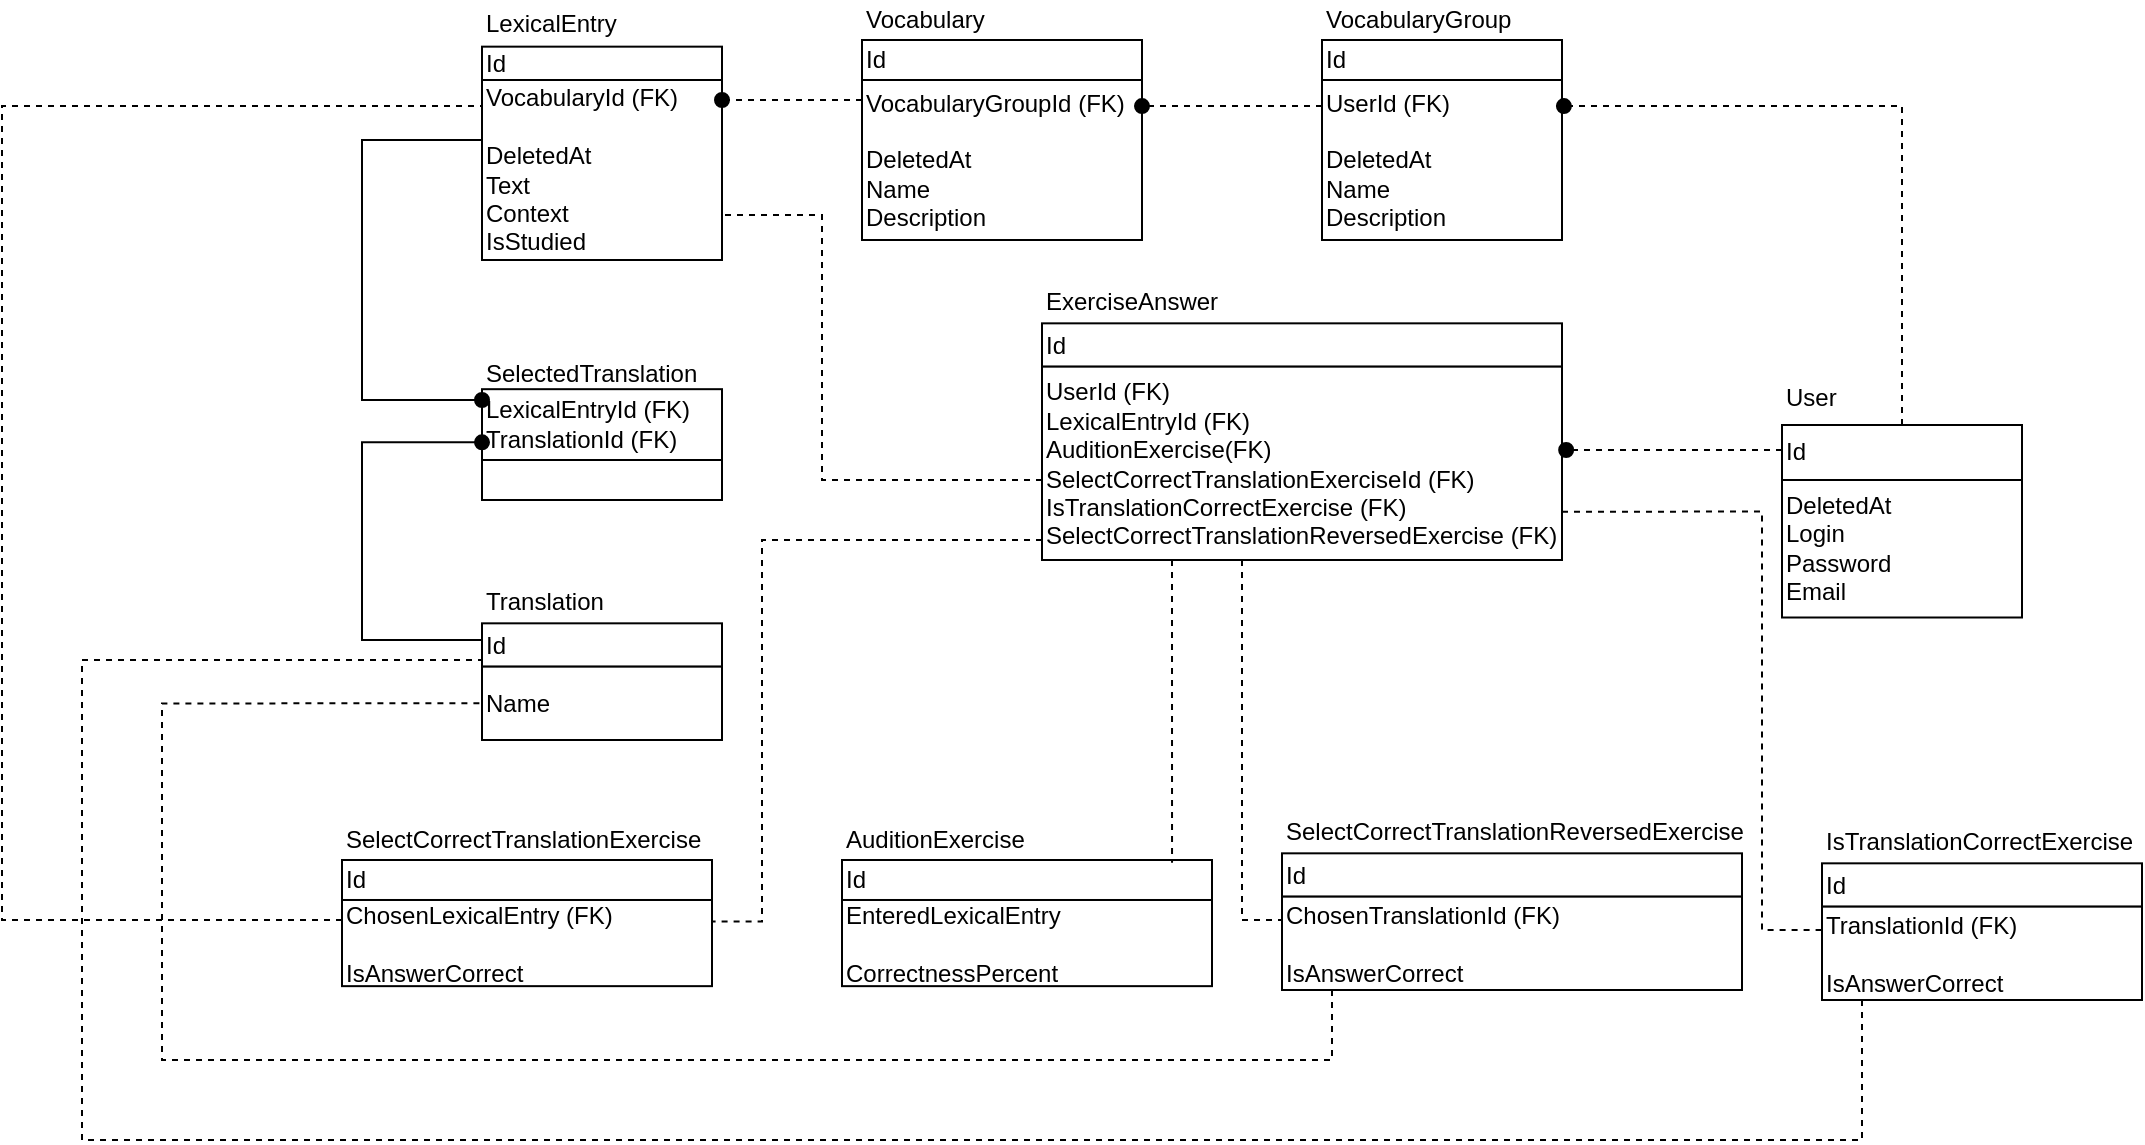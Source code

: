 <mxfile version="14.8.0" type="device"><diagram id="fXVcH7iNR__MrLPiapej" name="Page-1"><mxGraphModel dx="1422" dy="762" grid="1" gridSize="10" guides="1" tooltips="1" connect="1" arrows="1" fold="1" page="1" pageScale="1" pageWidth="1169" pageHeight="1654" math="0" shadow="0"><root><mxCell id="0"/><mxCell id="1" parent="0"/><mxCell id="o7fKMGtFQ-6al6gCFlLX-10" value="" style="group" parent="1" vertex="1" connectable="0"><mxGeometry x="750" y="90" width="120" height="120" as="geometry"/></mxCell><mxCell id="o7fKMGtFQ-6al6gCFlLX-2" value="VocabularyGroup" style="text;html=1;strokeColor=none;fillColor=none;align=left;verticalAlign=middle;whiteSpace=wrap;rounded=0;" parent="o7fKMGtFQ-6al6gCFlLX-10" vertex="1"><mxGeometry width="100" height="20" as="geometry"/></mxCell><mxCell id="o7fKMGtFQ-6al6gCFlLX-7" value="Id" style="rounded=0;whiteSpace=wrap;html=1;align=left;" parent="o7fKMGtFQ-6al6gCFlLX-10" vertex="1"><mxGeometry y="20" width="120" height="20" as="geometry"/></mxCell><mxCell id="o7fKMGtFQ-6al6gCFlLX-9" value="UserId (FK)&lt;br&gt;&lt;br&gt;DeletedAt&lt;br&gt;Name&lt;br&gt;Description&lt;br&gt;" style="rounded=0;whiteSpace=wrap;html=1;align=left;" parent="o7fKMGtFQ-6al6gCFlLX-10" vertex="1"><mxGeometry y="40" width="120" height="80" as="geometry"/></mxCell><mxCell id="o7fKMGtFQ-6al6gCFlLX-8" style="edgeStyle=orthogonalEdgeStyle;rounded=0;orthogonalLoop=1;jettySize=auto;html=1;exitX=0.5;exitY=1;exitDx=0;exitDy=0;" parent="o7fKMGtFQ-6al6gCFlLX-10" source="o7fKMGtFQ-6al6gCFlLX-7" target="o7fKMGtFQ-6al6gCFlLX-7" edge="1"><mxGeometry relative="1" as="geometry"/></mxCell><mxCell id="o7fKMGtFQ-6al6gCFlLX-11" value="" style="group" parent="1" vertex="1" connectable="0"><mxGeometry x="980" y="275" width="120" height="165" as="geometry"/></mxCell><mxCell id="o7fKMGtFQ-6al6gCFlLX-12" value="User" style="text;html=1;strokeColor=none;fillColor=none;align=left;verticalAlign=middle;whiteSpace=wrap;rounded=0;" parent="o7fKMGtFQ-6al6gCFlLX-11" vertex="1"><mxGeometry width="100" height="27.5" as="geometry"/></mxCell><mxCell id="o7fKMGtFQ-6al6gCFlLX-13" value="Id" style="rounded=0;whiteSpace=wrap;html=1;align=left;" parent="o7fKMGtFQ-6al6gCFlLX-11" vertex="1"><mxGeometry y="27.5" width="120" height="27.5" as="geometry"/></mxCell><mxCell id="o7fKMGtFQ-6al6gCFlLX-14" value="DeletedAt&lt;br&gt;Login&lt;br&gt;Password&lt;br&gt;Email" style="rounded=0;whiteSpace=wrap;html=1;align=left;" parent="o7fKMGtFQ-6al6gCFlLX-11" vertex="1"><mxGeometry y="55.0" width="120" height="68.75" as="geometry"/></mxCell><mxCell id="o7fKMGtFQ-6al6gCFlLX-15" style="edgeStyle=orthogonalEdgeStyle;rounded=0;orthogonalLoop=1;jettySize=auto;html=1;exitX=0.5;exitY=1;exitDx=0;exitDy=0;" parent="o7fKMGtFQ-6al6gCFlLX-11" source="o7fKMGtFQ-6al6gCFlLX-13" target="o7fKMGtFQ-6al6gCFlLX-13" edge="1"><mxGeometry relative="1" as="geometry"/></mxCell><mxCell id="o7fKMGtFQ-6al6gCFlLX-16" value="" style="group" parent="1" vertex="1" connectable="0"><mxGeometry x="520" y="90" width="140" height="120" as="geometry"/></mxCell><mxCell id="o7fKMGtFQ-6al6gCFlLX-17" value="Vocabulary" style="text;html=1;strokeColor=none;fillColor=none;align=left;verticalAlign=middle;whiteSpace=wrap;rounded=0;" parent="o7fKMGtFQ-6al6gCFlLX-16" vertex="1"><mxGeometry width="100" height="20" as="geometry"/></mxCell><mxCell id="o7fKMGtFQ-6al6gCFlLX-18" value="Id" style="rounded=0;whiteSpace=wrap;html=1;align=left;" parent="o7fKMGtFQ-6al6gCFlLX-16" vertex="1"><mxGeometry y="20" width="140" height="20" as="geometry"/></mxCell><mxCell id="o7fKMGtFQ-6al6gCFlLX-19" value="VocabularyGroupId (FK)&lt;br&gt;&lt;br&gt;DeletedAt&lt;br&gt;Name&lt;br&gt;Description" style="rounded=0;whiteSpace=wrap;html=1;align=left;" parent="o7fKMGtFQ-6al6gCFlLX-16" vertex="1"><mxGeometry y="40" width="140" height="80" as="geometry"/></mxCell><mxCell id="o7fKMGtFQ-6al6gCFlLX-20" style="edgeStyle=orthogonalEdgeStyle;rounded=0;orthogonalLoop=1;jettySize=auto;html=1;exitX=0.5;exitY=1;exitDx=0;exitDy=0;" parent="o7fKMGtFQ-6al6gCFlLX-16" source="o7fKMGtFQ-6al6gCFlLX-18" target="o7fKMGtFQ-6al6gCFlLX-18" edge="1"><mxGeometry relative="1" as="geometry"/></mxCell><mxCell id="o7fKMGtFQ-6al6gCFlLX-22" value="" style="group" parent="1" vertex="1" connectable="0"><mxGeometry x="330" y="90" width="120" height="140" as="geometry"/></mxCell><mxCell id="o7fKMGtFQ-6al6gCFlLX-23" value="LexicalEntry" style="text;html=1;strokeColor=none;fillColor=none;align=left;verticalAlign=middle;whiteSpace=wrap;rounded=0;" parent="o7fKMGtFQ-6al6gCFlLX-22" vertex="1"><mxGeometry width="100" height="23.333" as="geometry"/></mxCell><mxCell id="o7fKMGtFQ-6al6gCFlLX-24" value="Id" style="rounded=0;whiteSpace=wrap;html=1;align=left;" parent="o7fKMGtFQ-6al6gCFlLX-22" vertex="1"><mxGeometry y="23.33" width="120" height="16.67" as="geometry"/></mxCell><mxCell id="o7fKMGtFQ-6al6gCFlLX-25" value="VocabularyId (FK)&lt;br&gt;&lt;br&gt;DeletedAt&lt;br&gt;Text&lt;br&gt;Context&lt;br&gt;IsStudied" style="rounded=0;whiteSpace=wrap;html=1;align=left;" parent="o7fKMGtFQ-6al6gCFlLX-22" vertex="1"><mxGeometry y="40" width="120" height="90" as="geometry"/></mxCell><mxCell id="o7fKMGtFQ-6al6gCFlLX-26" style="edgeStyle=orthogonalEdgeStyle;rounded=0;orthogonalLoop=1;jettySize=auto;html=1;exitX=0.5;exitY=1;exitDx=0;exitDy=0;" parent="o7fKMGtFQ-6al6gCFlLX-22" source="o7fKMGtFQ-6al6gCFlLX-24" target="o7fKMGtFQ-6al6gCFlLX-24" edge="1"><mxGeometry relative="1" as="geometry"/></mxCell><mxCell id="o7fKMGtFQ-6al6gCFlLX-27" value="" style="group" parent="1" vertex="1" connectable="0"><mxGeometry x="330" y="380" width="120" height="130" as="geometry"/></mxCell><mxCell id="o7fKMGtFQ-6al6gCFlLX-28" value="Translation" style="text;html=1;strokeColor=none;fillColor=none;align=left;verticalAlign=middle;whiteSpace=wrap;rounded=0;" parent="o7fKMGtFQ-6al6gCFlLX-27" vertex="1"><mxGeometry width="100" height="21.667" as="geometry"/></mxCell><mxCell id="o7fKMGtFQ-6al6gCFlLX-29" value="Id" style="rounded=0;whiteSpace=wrap;html=1;align=left;" parent="o7fKMGtFQ-6al6gCFlLX-27" vertex="1"><mxGeometry y="21.667" width="120" height="21.667" as="geometry"/></mxCell><mxCell id="o7fKMGtFQ-6al6gCFlLX-30" value="Name" style="rounded=0;whiteSpace=wrap;html=1;align=left;" parent="o7fKMGtFQ-6al6gCFlLX-27" vertex="1"><mxGeometry y="43.33" width="120" height="36.67" as="geometry"/></mxCell><mxCell id="o7fKMGtFQ-6al6gCFlLX-31" style="edgeStyle=orthogonalEdgeStyle;rounded=0;orthogonalLoop=1;jettySize=auto;html=1;exitX=0.5;exitY=1;exitDx=0;exitDy=0;" parent="o7fKMGtFQ-6al6gCFlLX-27" source="o7fKMGtFQ-6al6gCFlLX-29" target="o7fKMGtFQ-6al6gCFlLX-29" edge="1"><mxGeometry relative="1" as="geometry"/></mxCell><mxCell id="o7fKMGtFQ-6al6gCFlLX-34" value="" style="group" parent="1" vertex="1" connectable="0"><mxGeometry x="330" y="270" width="120" height="100" as="geometry"/></mxCell><mxCell id="o7fKMGtFQ-6al6gCFlLX-35" value="SelectedTranslation" style="text;html=1;strokeColor=none;fillColor=none;align=left;verticalAlign=middle;whiteSpace=wrap;rounded=0;" parent="o7fKMGtFQ-6al6gCFlLX-34" vertex="1"><mxGeometry width="100" height="14.583" as="geometry"/></mxCell><mxCell id="o7fKMGtFQ-6al6gCFlLX-36" value="LexicalEntryId (FK)&lt;br&gt;TranslationId (FK)" style="rounded=0;whiteSpace=wrap;html=1;align=left;" parent="o7fKMGtFQ-6al6gCFlLX-34" vertex="1"><mxGeometry y="14.59" width="120" height="35.41" as="geometry"/></mxCell><mxCell id="o7fKMGtFQ-6al6gCFlLX-37" value="" style="rounded=0;whiteSpace=wrap;html=1;align=left;" parent="o7fKMGtFQ-6al6gCFlLX-34" vertex="1"><mxGeometry y="50" width="120" height="20" as="geometry"/></mxCell><mxCell id="o7fKMGtFQ-6al6gCFlLX-38" style="edgeStyle=orthogonalEdgeStyle;rounded=0;orthogonalLoop=1;jettySize=auto;html=1;exitX=0.5;exitY=1;exitDx=0;exitDy=0;" parent="o7fKMGtFQ-6al6gCFlLX-34" source="o7fKMGtFQ-6al6gCFlLX-36" target="o7fKMGtFQ-6al6gCFlLX-36" edge="1"><mxGeometry relative="1" as="geometry"/></mxCell><mxCell id="o7fKMGtFQ-6al6gCFlLX-76" style="edgeStyle=orthogonalEdgeStyle;rounded=0;orthogonalLoop=1;jettySize=auto;html=1;exitX=0.5;exitY=1;exitDx=0;exitDy=0;dashed=1;startSize=0;sourcePerimeterSpacing=0;endArrow=oval;endFill=1;endSize=7;targetPerimeterSpacing=0;strokeWidth=1;" parent="o7fKMGtFQ-6al6gCFlLX-34" source="o7fKMGtFQ-6al6gCFlLX-36" target="o7fKMGtFQ-6al6gCFlLX-36" edge="1"><mxGeometry relative="1" as="geometry"/></mxCell><mxCell id="o7fKMGtFQ-6al6gCFlLX-46" value="" style="group" parent="1" vertex="1" connectable="0"><mxGeometry x="610" y="230" width="260" height="140" as="geometry"/></mxCell><mxCell id="o7fKMGtFQ-6al6gCFlLX-47" value="ExerciseAnswer" style="text;html=1;strokeColor=none;fillColor=none;align=left;verticalAlign=middle;whiteSpace=wrap;rounded=0;" parent="o7fKMGtFQ-6al6gCFlLX-46" vertex="1"><mxGeometry width="190.667" height="21.667" as="geometry"/></mxCell><mxCell id="o7fKMGtFQ-6al6gCFlLX-48" value="Id" style="rounded=0;whiteSpace=wrap;html=1;align=left;" parent="o7fKMGtFQ-6al6gCFlLX-46" vertex="1"><mxGeometry y="21.67" width="260" height="21.67" as="geometry"/></mxCell><mxCell id="o7fKMGtFQ-6al6gCFlLX-49" value="UserId (FK)&lt;br&gt;LexicalEntryId (FK)&lt;br&gt;AuditionExercise(FK)&lt;br&gt;SelectCorrectTranslationExerciseId (FK)&lt;br&gt;IsTranslationCorrectExercise (FK)&lt;br&gt;SelectCorrectTranslationReversedExercise (FK)" style="rounded=0;whiteSpace=wrap;html=1;align=left;" parent="o7fKMGtFQ-6al6gCFlLX-46" vertex="1"><mxGeometry y="43.33" width="260" height="96.67" as="geometry"/></mxCell><mxCell id="o7fKMGtFQ-6al6gCFlLX-50" style="edgeStyle=orthogonalEdgeStyle;rounded=0;orthogonalLoop=1;jettySize=auto;html=1;exitX=0.5;exitY=1;exitDx=0;exitDy=0;" parent="o7fKMGtFQ-6al6gCFlLX-46" source="o7fKMGtFQ-6al6gCFlLX-48" target="o7fKMGtFQ-6al6gCFlLX-48" edge="1"><mxGeometry relative="1" as="geometry"/></mxCell><mxCell id="o7fKMGtFQ-6al6gCFlLX-51" value="" style="group" parent="1" vertex="1" connectable="0"><mxGeometry x="260" y="500" width="185" height="120" as="geometry"/></mxCell><mxCell id="o7fKMGtFQ-6al6gCFlLX-52" value="SelectCorrectTranslationExercise" style="text;html=1;strokeColor=none;fillColor=none;align=left;verticalAlign=middle;whiteSpace=wrap;rounded=0;" parent="o7fKMGtFQ-6al6gCFlLX-51" vertex="1"><mxGeometry width="154.167" height="20.0" as="geometry"/></mxCell><mxCell id="o7fKMGtFQ-6al6gCFlLX-53" value="Id" style="rounded=0;whiteSpace=wrap;html=1;align=left;" parent="o7fKMGtFQ-6al6gCFlLX-51" vertex="1"><mxGeometry y="20.0" width="185" height="20.0" as="geometry"/></mxCell><mxCell id="o7fKMGtFQ-6al6gCFlLX-54" value="ChosenLexicalEntry (FK)&lt;br&gt;&lt;br&gt;IsAnswerCorrect" style="rounded=0;whiteSpace=wrap;html=1;align=left;" parent="o7fKMGtFQ-6al6gCFlLX-51" vertex="1"><mxGeometry y="39.997" width="185" height="43.08" as="geometry"/></mxCell><mxCell id="o7fKMGtFQ-6al6gCFlLX-55" style="edgeStyle=orthogonalEdgeStyle;rounded=0;orthogonalLoop=1;jettySize=auto;html=1;exitX=0.5;exitY=1;exitDx=0;exitDy=0;" parent="o7fKMGtFQ-6al6gCFlLX-51" source="o7fKMGtFQ-6al6gCFlLX-53" target="o7fKMGtFQ-6al6gCFlLX-53" edge="1"><mxGeometry relative="1" as="geometry"/></mxCell><mxCell id="o7fKMGtFQ-6al6gCFlLX-56" value="" style="group" parent="1" vertex="1" connectable="0"><mxGeometry x="1000" y="500" width="160" height="130" as="geometry"/></mxCell><mxCell id="o7fKMGtFQ-6al6gCFlLX-57" value="IsTranslationCorrectExercise" style="text;html=1;strokeColor=none;fillColor=none;align=left;verticalAlign=middle;whiteSpace=wrap;rounded=0;" parent="o7fKMGtFQ-6al6gCFlLX-56" vertex="1"><mxGeometry width="133.333" height="21.667" as="geometry"/></mxCell><mxCell id="o7fKMGtFQ-6al6gCFlLX-58" value="Id" style="rounded=0;whiteSpace=wrap;html=1;align=left;" parent="o7fKMGtFQ-6al6gCFlLX-56" vertex="1"><mxGeometry y="21.667" width="160" height="21.667" as="geometry"/></mxCell><mxCell id="o7fKMGtFQ-6al6gCFlLX-59" value="TranslationId (FK)&lt;br&gt;&lt;br&gt;IsAnswerCorrect" style="rounded=0;whiteSpace=wrap;html=1;align=left;" parent="o7fKMGtFQ-6al6gCFlLX-56" vertex="1"><mxGeometry y="43.33" width="160" height="46.67" as="geometry"/></mxCell><mxCell id="o7fKMGtFQ-6al6gCFlLX-60" style="edgeStyle=orthogonalEdgeStyle;rounded=0;orthogonalLoop=1;jettySize=auto;html=1;exitX=0.5;exitY=1;exitDx=0;exitDy=0;" parent="o7fKMGtFQ-6al6gCFlLX-56" source="o7fKMGtFQ-6al6gCFlLX-58" target="o7fKMGtFQ-6al6gCFlLX-58" edge="1"><mxGeometry relative="1" as="geometry"/></mxCell><mxCell id="o7fKMGtFQ-6al6gCFlLX-65" style="edgeStyle=orthogonalEdgeStyle;rounded=0;orthogonalLoop=1;jettySize=auto;html=1;exitX=0.5;exitY=0;exitDx=0;exitDy=0;entryX=1.008;entryY=0.163;entryDx=0;entryDy=0;entryPerimeter=0;endArrow=oval;endFill=1;dashed=1;strokeWidth=1;sourcePerimeterSpacing=0;targetPerimeterSpacing=0;endSize=7;startSize=0;" parent="1" source="o7fKMGtFQ-6al6gCFlLX-13" target="o7fKMGtFQ-6al6gCFlLX-9" edge="1"><mxGeometry relative="1" as="geometry"/></mxCell><mxCell id="o7fKMGtFQ-6al6gCFlLX-66" value="" style="group" parent="1" vertex="1" connectable="0"><mxGeometry x="730" y="495" width="230" height="130" as="geometry"/></mxCell><mxCell id="o7fKMGtFQ-6al6gCFlLX-67" value="SelectCorrectTranslationReversedExercise" style="text;html=1;strokeColor=none;fillColor=none;align=left;verticalAlign=middle;whiteSpace=wrap;rounded=0;" parent="o7fKMGtFQ-6al6gCFlLX-66" vertex="1"><mxGeometry width="191.667" height="21.667" as="geometry"/></mxCell><mxCell id="o7fKMGtFQ-6al6gCFlLX-68" value="Id" style="rounded=0;whiteSpace=wrap;html=1;align=left;" parent="o7fKMGtFQ-6al6gCFlLX-66" vertex="1"><mxGeometry y="21.667" width="230" height="21.667" as="geometry"/></mxCell><mxCell id="o7fKMGtFQ-6al6gCFlLX-69" value="ChosenTranslationId (FK)&lt;br&gt;&lt;br&gt;IsAnswerCorrect" style="rounded=0;whiteSpace=wrap;html=1;align=left;" parent="o7fKMGtFQ-6al6gCFlLX-66" vertex="1"><mxGeometry y="43.33" width="230" height="46.67" as="geometry"/></mxCell><mxCell id="o7fKMGtFQ-6al6gCFlLX-70" style="edgeStyle=orthogonalEdgeStyle;rounded=0;orthogonalLoop=1;jettySize=auto;html=1;exitX=0.5;exitY=1;exitDx=0;exitDy=0;" parent="o7fKMGtFQ-6al6gCFlLX-66" source="o7fKMGtFQ-6al6gCFlLX-68" target="o7fKMGtFQ-6al6gCFlLX-68" edge="1"><mxGeometry relative="1" as="geometry"/></mxCell><mxCell id="o7fKMGtFQ-6al6gCFlLX-71" style="edgeStyle=orthogonalEdgeStyle;rounded=0;orthogonalLoop=1;jettySize=auto;html=1;entryX=1;entryY=0.163;entryDx=0;entryDy=0;entryPerimeter=0;dashed=1;startSize=0;sourcePerimeterSpacing=0;endArrow=oval;endFill=1;endSize=7;targetPerimeterSpacing=0;strokeWidth=1;" parent="1" source="o7fKMGtFQ-6al6gCFlLX-9" target="o7fKMGtFQ-6al6gCFlLX-19" edge="1"><mxGeometry relative="1" as="geometry"><Array as="points"><mxPoint x="730" y="143"/><mxPoint x="730" y="143"/></Array></mxGeometry></mxCell><mxCell id="o7fKMGtFQ-6al6gCFlLX-72" style="edgeStyle=orthogonalEdgeStyle;rounded=0;orthogonalLoop=1;jettySize=auto;html=1;dashed=1;startSize=0;sourcePerimeterSpacing=0;endArrow=oval;endFill=1;endSize=7;targetPerimeterSpacing=0;strokeWidth=1;" parent="1" source="o7fKMGtFQ-6al6gCFlLX-19" edge="1"><mxGeometry relative="1" as="geometry"><mxPoint x="450" y="140" as="targetPoint"/><Array as="points"><mxPoint x="450" y="140"/></Array></mxGeometry></mxCell><mxCell id="o7fKMGtFQ-6al6gCFlLX-74" style="edgeStyle=orthogonalEdgeStyle;rounded=0;orthogonalLoop=1;jettySize=auto;html=1;startSize=0;sourcePerimeterSpacing=0;endArrow=oval;endFill=1;endSize=7;targetPerimeterSpacing=0;strokeWidth=1;" parent="1" source="o7fKMGtFQ-6al6gCFlLX-25" edge="1"><mxGeometry relative="1" as="geometry"><mxPoint x="330" y="290" as="targetPoint"/><Array as="points"><mxPoint x="270" y="160"/><mxPoint x="270" y="290"/></Array></mxGeometry></mxCell><mxCell id="o7fKMGtFQ-6al6gCFlLX-75" style="edgeStyle=orthogonalEdgeStyle;rounded=0;orthogonalLoop=1;jettySize=auto;html=1;entryX=0;entryY=0.75;entryDx=0;entryDy=0;startSize=0;sourcePerimeterSpacing=0;endArrow=oval;endFill=1;endSize=7;targetPerimeterSpacing=0;strokeWidth=1;" parent="1" source="o7fKMGtFQ-6al6gCFlLX-30" target="o7fKMGtFQ-6al6gCFlLX-36" edge="1"><mxGeometry relative="1" as="geometry"><Array as="points"><mxPoint x="330" y="410"/><mxPoint x="270" y="410"/><mxPoint x="270" y="311"/></Array></mxGeometry></mxCell><mxCell id="o7fKMGtFQ-6al6gCFlLX-78" style="edgeStyle=orthogonalEdgeStyle;rounded=0;orthogonalLoop=1;jettySize=auto;html=1;entryX=1.008;entryY=0.431;entryDx=0;entryDy=0;entryPerimeter=0;startSize=0;sourcePerimeterSpacing=0;endArrow=oval;endFill=1;endSize=7;targetPerimeterSpacing=0;strokeWidth=1;dashed=1;" parent="1" source="o7fKMGtFQ-6al6gCFlLX-13" target="o7fKMGtFQ-6al6gCFlLX-49" edge="1"><mxGeometry relative="1" as="geometry"><Array as="points"><mxPoint x="950" y="315"/><mxPoint x="950" y="315"/></Array></mxGeometry></mxCell><mxCell id="o7fKMGtFQ-6al6gCFlLX-80" style="edgeStyle=orthogonalEdgeStyle;rounded=0;orthogonalLoop=1;jettySize=auto;html=1;entryX=1;entryY=0.75;entryDx=0;entryDy=0;dashed=1;startSize=0;sourcePerimeterSpacing=0;endArrow=none;endFill=0;endSize=7;targetPerimeterSpacing=0;strokeWidth=1;" parent="1" source="o7fKMGtFQ-6al6gCFlLX-49" target="o7fKMGtFQ-6al6gCFlLX-25" edge="1"><mxGeometry relative="1" as="geometry"><Array as="points"><mxPoint x="500" y="330"/><mxPoint x="500" y="198"/></Array></mxGeometry></mxCell><mxCell id="o7fKMGtFQ-6al6gCFlLX-81" style="edgeStyle=orthogonalEdgeStyle;rounded=0;orthogonalLoop=1;jettySize=auto;html=1;entryX=1;entryY=0.25;entryDx=0;entryDy=0;dashed=1;startSize=0;sourcePerimeterSpacing=0;endArrow=none;endFill=0;endSize=7;targetPerimeterSpacing=0;strokeWidth=1;" parent="1" source="o7fKMGtFQ-6al6gCFlLX-49" target="o7fKMGtFQ-6al6gCFlLX-54" edge="1"><mxGeometry relative="1" as="geometry"><Array as="points"><mxPoint x="470" y="360"/><mxPoint x="470" y="551"/></Array></mxGeometry></mxCell><mxCell id="o7fKMGtFQ-6al6gCFlLX-82" style="edgeStyle=orthogonalEdgeStyle;rounded=0;orthogonalLoop=1;jettySize=auto;html=1;dashed=1;startSize=0;sourcePerimeterSpacing=0;endArrow=none;endFill=0;endSize=7;targetPerimeterSpacing=0;strokeWidth=1;entryX=0;entryY=0.25;entryDx=0;entryDy=0;" parent="1" target="o7fKMGtFQ-6al6gCFlLX-69" edge="1"><mxGeometry relative="1" as="geometry"><mxPoint x="620" y="550" as="targetPoint"/><Array as="points"><mxPoint x="710" y="370"/><mxPoint x="710" y="550"/></Array><mxPoint x="710" y="370" as="sourcePoint"/></mxGeometry></mxCell><mxCell id="o7fKMGtFQ-6al6gCFlLX-83" style="edgeStyle=orthogonalEdgeStyle;rounded=0;orthogonalLoop=1;jettySize=auto;html=1;exitX=1;exitY=0.75;exitDx=0;exitDy=0;entryX=0;entryY=0.25;entryDx=0;entryDy=0;dashed=1;startSize=0;sourcePerimeterSpacing=0;endArrow=none;endFill=0;endSize=7;targetPerimeterSpacing=0;strokeWidth=1;" parent="1" source="o7fKMGtFQ-6al6gCFlLX-49" target="o7fKMGtFQ-6al6gCFlLX-59" edge="1"><mxGeometry relative="1" as="geometry"><Array as="points"><mxPoint x="970" y="346"/><mxPoint x="970" y="555"/></Array></mxGeometry></mxCell><mxCell id="o7fKMGtFQ-6al6gCFlLX-84" style="edgeStyle=orthogonalEdgeStyle;rounded=0;orthogonalLoop=1;jettySize=auto;html=1;entryX=0;entryY=0.144;entryDx=0;entryDy=0;entryPerimeter=0;dashed=1;startSize=0;sourcePerimeterSpacing=0;endArrow=none;endFill=0;endSize=7;targetPerimeterSpacing=0;strokeWidth=1;" parent="1" source="o7fKMGtFQ-6al6gCFlLX-54" target="o7fKMGtFQ-6al6gCFlLX-25" edge="1"><mxGeometry relative="1" as="geometry"><Array as="points"><mxPoint x="90" y="550"/><mxPoint x="90" y="143"/></Array></mxGeometry></mxCell><mxCell id="o7fKMGtFQ-6al6gCFlLX-85" style="edgeStyle=orthogonalEdgeStyle;rounded=0;orthogonalLoop=1;jettySize=auto;html=1;dashed=1;startSize=0;sourcePerimeterSpacing=0;endArrow=none;endFill=0;endSize=7;targetPerimeterSpacing=0;strokeWidth=1;entryX=0;entryY=0.5;entryDx=0;entryDy=0;" parent="1" source="o7fKMGtFQ-6al6gCFlLX-69" target="o7fKMGtFQ-6al6gCFlLX-30" edge="1"><mxGeometry relative="1" as="geometry"><mxPoint x="730" y="630" as="targetPoint"/><Array as="points"><mxPoint x="755" y="620"/><mxPoint x="170" y="620"/><mxPoint x="170" y="442"/></Array></mxGeometry></mxCell><mxCell id="o7fKMGtFQ-6al6gCFlLX-86" style="edgeStyle=orthogonalEdgeStyle;rounded=0;orthogonalLoop=1;jettySize=auto;html=1;dashed=1;startSize=0;sourcePerimeterSpacing=0;endArrow=none;endFill=0;endSize=7;targetPerimeterSpacing=0;strokeWidth=1;entryX=0;entryY=0.25;entryDx=0;entryDy=0;" parent="1" source="o7fKMGtFQ-6al6gCFlLX-59" target="o7fKMGtFQ-6al6gCFlLX-30" edge="1"><mxGeometry relative="1" as="geometry"><mxPoint x="970" y="680" as="targetPoint"/><Array as="points"><mxPoint x="1020" y="660"/><mxPoint x="130" y="660"/><mxPoint x="130" y="420"/><mxPoint x="330" y="420"/></Array></mxGeometry></mxCell><mxCell id="mwKZtfCylVW_cloJqi7E-1" value="" style="group" parent="1" vertex="1" connectable="0"><mxGeometry x="510" y="500" width="185" height="120" as="geometry"/></mxCell><mxCell id="mwKZtfCylVW_cloJqi7E-2" value="AuditionExercise" style="text;html=1;strokeColor=none;fillColor=none;align=left;verticalAlign=middle;whiteSpace=wrap;rounded=0;" parent="mwKZtfCylVW_cloJqi7E-1" vertex="1"><mxGeometry width="154.167" height="20.0" as="geometry"/></mxCell><mxCell id="mwKZtfCylVW_cloJqi7E-3" value="Id" style="rounded=0;whiteSpace=wrap;html=1;align=left;" parent="mwKZtfCylVW_cloJqi7E-1" vertex="1"><mxGeometry y="20.0" width="185" height="20.0" as="geometry"/></mxCell><mxCell id="mwKZtfCylVW_cloJqi7E-4" value="EnteredLexicalEntry&lt;br&gt;&lt;br&gt;CorrectnessPercent" style="rounded=0;whiteSpace=wrap;html=1;align=left;" parent="mwKZtfCylVW_cloJqi7E-1" vertex="1"><mxGeometry y="39.997" width="185" height="43.08" as="geometry"/></mxCell><mxCell id="mwKZtfCylVW_cloJqi7E-5" style="edgeStyle=orthogonalEdgeStyle;rounded=0;orthogonalLoop=1;jettySize=auto;html=1;exitX=0.5;exitY=1;exitDx=0;exitDy=0;" parent="mwKZtfCylVW_cloJqi7E-1" source="mwKZtfCylVW_cloJqi7E-3" target="mwKZtfCylVW_cloJqi7E-3" edge="1"><mxGeometry relative="1" as="geometry"/></mxCell><mxCell id="mwKZtfCylVW_cloJqi7E-8" style="edgeStyle=orthogonalEdgeStyle;rounded=0;orthogonalLoop=1;jettySize=auto;html=1;exitX=0.25;exitY=1;exitDx=0;exitDy=0;entryX=0.892;entryY=0.067;entryDx=0;entryDy=0;entryPerimeter=0;endArrow=none;endFill=0;dashed=1;" parent="1" source="o7fKMGtFQ-6al6gCFlLX-49" target="mwKZtfCylVW_cloJqi7E-3" edge="1"><mxGeometry relative="1" as="geometry"/></mxCell></root></mxGraphModel></diagram></mxfile>